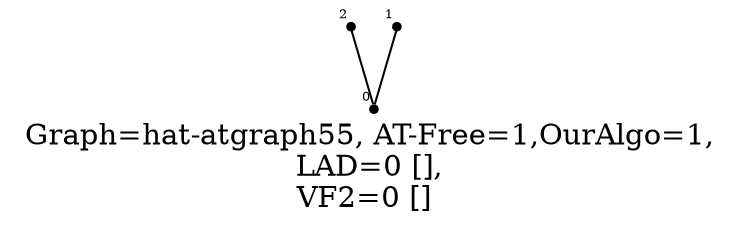 /* Created by igraph 0.8.0-pre+0200568 */
graph {
  graph [
    label="Graph=hat-atgraph55, AT-Free=1,OurAlgo=1,\nLAD=0 [],\nVF2=0 [] "
    labelloc=bottom
  ];
  0 [
    pos="0.000000,0.000000!"
    shape=point
    fontsize=6
    xlabel=0
  ];
  1 [
    pos="1.000000,0.000000!"
    shape=point
    fontsize=6
    xlabel=2
  ];
  2 [
    pos="0.900000,1.000000!"
    shape=point
    fontsize=6
    xlabel=1
  ];

  2 -- 0;
  1 -- 0;
}

